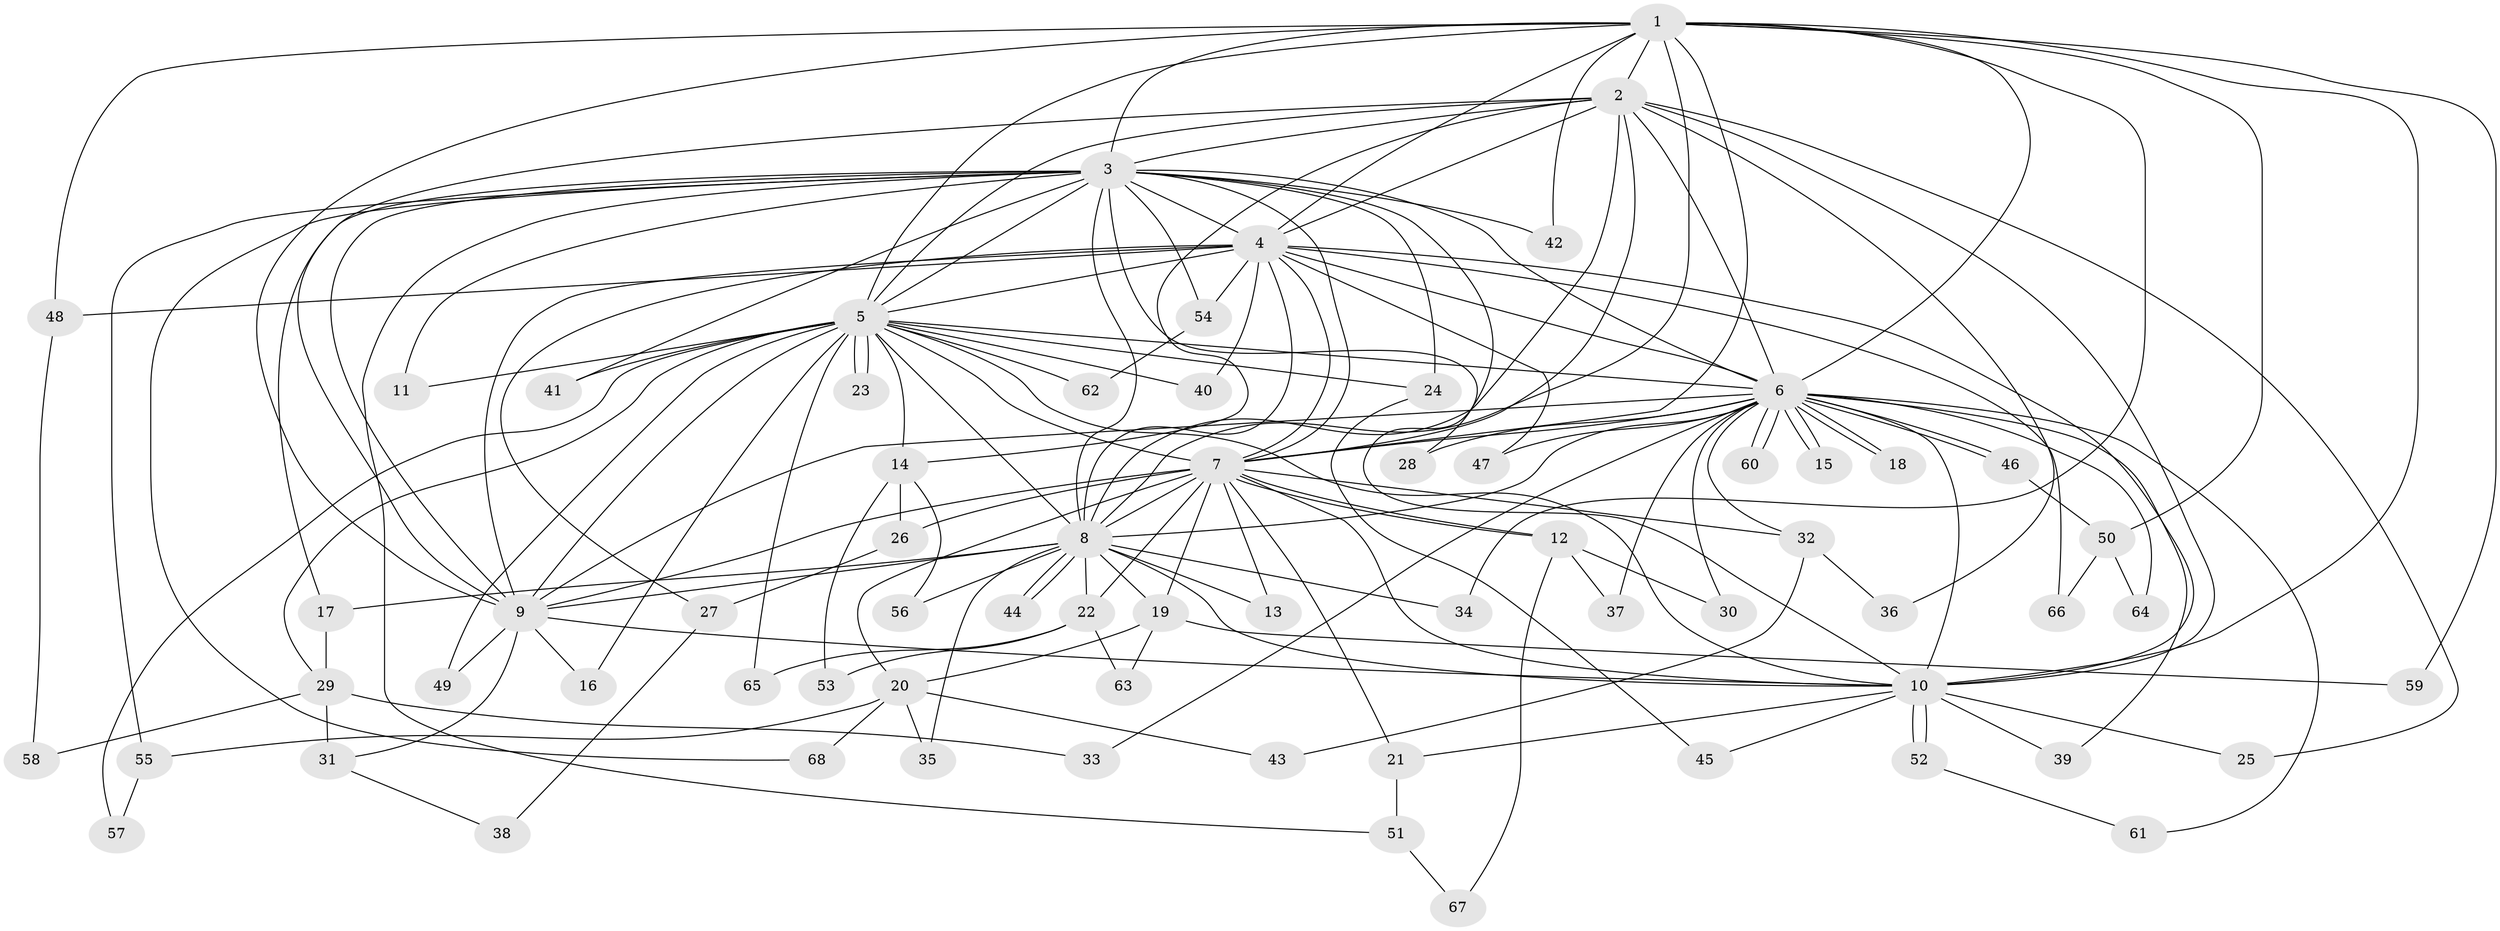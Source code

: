 // Generated by graph-tools (version 1.1) at 2025/13/03/09/25 04:13:50]
// undirected, 68 vertices, 161 edges
graph export_dot {
graph [start="1"]
  node [color=gray90,style=filled];
  1;
  2;
  3;
  4;
  5;
  6;
  7;
  8;
  9;
  10;
  11;
  12;
  13;
  14;
  15;
  16;
  17;
  18;
  19;
  20;
  21;
  22;
  23;
  24;
  25;
  26;
  27;
  28;
  29;
  30;
  31;
  32;
  33;
  34;
  35;
  36;
  37;
  38;
  39;
  40;
  41;
  42;
  43;
  44;
  45;
  46;
  47;
  48;
  49;
  50;
  51;
  52;
  53;
  54;
  55;
  56;
  57;
  58;
  59;
  60;
  61;
  62;
  63;
  64;
  65;
  66;
  67;
  68;
  1 -- 2;
  1 -- 3;
  1 -- 4;
  1 -- 5;
  1 -- 6;
  1 -- 7;
  1 -- 8;
  1 -- 9;
  1 -- 10;
  1 -- 34;
  1 -- 42;
  1 -- 48;
  1 -- 50;
  1 -- 59;
  2 -- 3;
  2 -- 4;
  2 -- 5;
  2 -- 6;
  2 -- 7;
  2 -- 8;
  2 -- 9;
  2 -- 10;
  2 -- 14;
  2 -- 25;
  2 -- 36;
  3 -- 4;
  3 -- 5;
  3 -- 6;
  3 -- 7;
  3 -- 8;
  3 -- 9;
  3 -- 10;
  3 -- 11;
  3 -- 17;
  3 -- 24;
  3 -- 28;
  3 -- 41;
  3 -- 42;
  3 -- 51;
  3 -- 54;
  3 -- 55;
  3 -- 68;
  4 -- 5;
  4 -- 6;
  4 -- 7;
  4 -- 8;
  4 -- 9;
  4 -- 10;
  4 -- 27;
  4 -- 40;
  4 -- 47;
  4 -- 48;
  4 -- 54;
  4 -- 66;
  5 -- 6;
  5 -- 7;
  5 -- 8;
  5 -- 9;
  5 -- 10;
  5 -- 11;
  5 -- 14;
  5 -- 16;
  5 -- 23;
  5 -- 23;
  5 -- 24;
  5 -- 29;
  5 -- 40;
  5 -- 41;
  5 -- 49;
  5 -- 57;
  5 -- 62;
  5 -- 65;
  6 -- 7;
  6 -- 8;
  6 -- 9;
  6 -- 10;
  6 -- 15;
  6 -- 15;
  6 -- 18;
  6 -- 18;
  6 -- 28;
  6 -- 30;
  6 -- 32;
  6 -- 33;
  6 -- 37;
  6 -- 39;
  6 -- 46;
  6 -- 46;
  6 -- 47;
  6 -- 60;
  6 -- 60;
  6 -- 61;
  6 -- 64;
  7 -- 8;
  7 -- 9;
  7 -- 10;
  7 -- 12;
  7 -- 12;
  7 -- 13;
  7 -- 19;
  7 -- 20;
  7 -- 21;
  7 -- 22;
  7 -- 26;
  7 -- 32;
  8 -- 9;
  8 -- 10;
  8 -- 13;
  8 -- 17;
  8 -- 19;
  8 -- 22;
  8 -- 34;
  8 -- 35;
  8 -- 44;
  8 -- 44;
  8 -- 56;
  9 -- 10;
  9 -- 16;
  9 -- 31;
  9 -- 49;
  10 -- 21;
  10 -- 25;
  10 -- 39;
  10 -- 45;
  10 -- 52;
  10 -- 52;
  12 -- 30;
  12 -- 37;
  12 -- 67;
  14 -- 26;
  14 -- 53;
  14 -- 56;
  17 -- 29;
  19 -- 20;
  19 -- 59;
  19 -- 63;
  20 -- 35;
  20 -- 43;
  20 -- 55;
  20 -- 68;
  21 -- 51;
  22 -- 53;
  22 -- 63;
  22 -- 65;
  24 -- 45;
  26 -- 27;
  27 -- 38;
  29 -- 31;
  29 -- 33;
  29 -- 58;
  31 -- 38;
  32 -- 36;
  32 -- 43;
  46 -- 50;
  48 -- 58;
  50 -- 64;
  50 -- 66;
  51 -- 67;
  52 -- 61;
  54 -- 62;
  55 -- 57;
}
